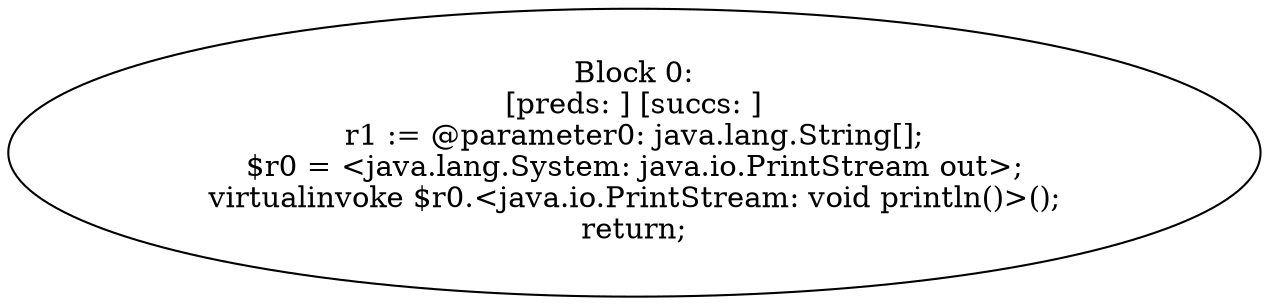 digraph "unitGraph" {
    "Block 0:
[preds: ] [succs: ]
r1 := @parameter0: java.lang.String[];
$r0 = <java.lang.System: java.io.PrintStream out>;
virtualinvoke $r0.<java.io.PrintStream: void println()>();
return;
"
}
